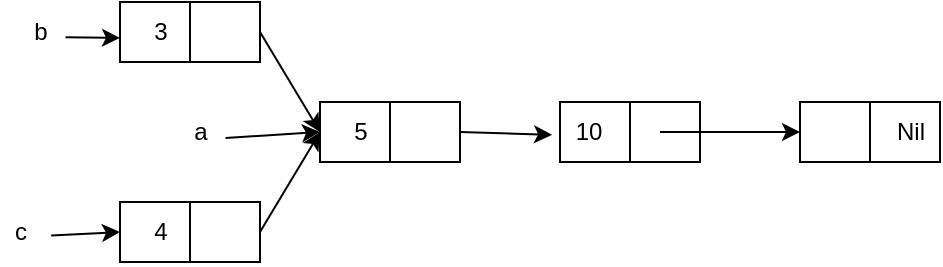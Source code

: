 <mxfile>
    <diagram id="D_W8LW5VlisBxVdVMx3O" name="第 1 页">
        <mxGraphModel dx="760" dy="614" grid="1" gridSize="10" guides="1" tooltips="1" connect="1" arrows="1" fold="1" page="1" pageScale="1" pageWidth="827" pageHeight="1169" math="0" shadow="0">
            <root>
                <mxCell id="0"/>
                <mxCell id="1" parent="0"/>
                <mxCell id="2" value="" style="rounded=0;whiteSpace=wrap;html=1;" vertex="1" parent="1">
                    <mxGeometry x="170" y="170" width="70" height="30" as="geometry"/>
                </mxCell>
                <mxCell id="3" value="" style="endArrow=none;html=1;exitX=0.5;exitY=1;exitDx=0;exitDy=0;entryX=0.5;entryY=0;entryDx=0;entryDy=0;" edge="1" parent="1" source="2" target="2">
                    <mxGeometry width="50" height="50" relative="1" as="geometry">
                        <mxPoint x="360" y="340" as="sourcePoint"/>
                        <mxPoint x="410" y="290" as="targetPoint"/>
                    </mxGeometry>
                </mxCell>
                <mxCell id="4" value="b" style="text;html=1;align=center;verticalAlign=middle;resizable=0;points=[];autosize=1;strokeColor=none;fillColor=none;" vertex="1" parent="1">
                    <mxGeometry x="120" y="175" width="20" height="20" as="geometry"/>
                </mxCell>
                <mxCell id="6" value="" style="rounded=0;whiteSpace=wrap;html=1;" vertex="1" parent="1">
                    <mxGeometry x="170" y="270" width="70" height="30" as="geometry"/>
                </mxCell>
                <mxCell id="7" value="" style="endArrow=none;html=1;exitX=0.5;exitY=1;exitDx=0;exitDy=0;entryX=0.5;entryY=0;entryDx=0;entryDy=0;" edge="1" source="6" target="6" parent="1">
                    <mxGeometry width="50" height="50" relative="1" as="geometry">
                        <mxPoint x="360" y="440" as="sourcePoint"/>
                        <mxPoint x="410" y="390" as="targetPoint"/>
                    </mxGeometry>
                </mxCell>
                <mxCell id="8" value="" style="rounded=0;whiteSpace=wrap;html=1;" vertex="1" parent="1">
                    <mxGeometry x="270" y="220" width="70" height="30" as="geometry"/>
                </mxCell>
                <mxCell id="9" value="" style="endArrow=none;html=1;exitX=0.5;exitY=1;exitDx=0;exitDy=0;entryX=0.5;entryY=0;entryDx=0;entryDy=0;" edge="1" source="8" target="8" parent="1">
                    <mxGeometry width="50" height="50" relative="1" as="geometry">
                        <mxPoint x="460" y="390" as="sourcePoint"/>
                        <mxPoint x="510" y="340" as="targetPoint"/>
                    </mxGeometry>
                </mxCell>
                <mxCell id="10" value="" style="rounded=0;whiteSpace=wrap;html=1;" vertex="1" parent="1">
                    <mxGeometry x="390" y="220" width="70" height="30" as="geometry"/>
                </mxCell>
                <mxCell id="11" value="" style="endArrow=none;html=1;exitX=0.5;exitY=1;exitDx=0;exitDy=0;entryX=0.5;entryY=0;entryDx=0;entryDy=0;" edge="1" source="10" target="10" parent="1">
                    <mxGeometry width="50" height="50" relative="1" as="geometry">
                        <mxPoint x="580" y="390" as="sourcePoint"/>
                        <mxPoint x="630" y="340" as="targetPoint"/>
                    </mxGeometry>
                </mxCell>
                <mxCell id="12" value="" style="rounded=0;whiteSpace=wrap;html=1;" vertex="1" parent="1">
                    <mxGeometry x="510" y="220" width="70" height="30" as="geometry"/>
                </mxCell>
                <mxCell id="13" value="" style="endArrow=none;html=1;exitX=0.5;exitY=1;exitDx=0;exitDy=0;entryX=0.5;entryY=0;entryDx=0;entryDy=0;" edge="1" source="12" target="12" parent="1">
                    <mxGeometry width="50" height="50" relative="1" as="geometry">
                        <mxPoint x="700" y="390" as="sourcePoint"/>
                        <mxPoint x="750" y="340" as="targetPoint"/>
                    </mxGeometry>
                </mxCell>
                <mxCell id="14" value="c" style="text;html=1;align=center;verticalAlign=middle;resizable=0;points=[];autosize=1;strokeColor=none;fillColor=none;" vertex="1" parent="1">
                    <mxGeometry x="110" y="275" width="20" height="20" as="geometry"/>
                </mxCell>
                <mxCell id="15" value="a" style="text;html=1;align=center;verticalAlign=middle;resizable=0;points=[];autosize=1;strokeColor=none;fillColor=none;" vertex="1" parent="1">
                    <mxGeometry x="200" y="225" width="20" height="20" as="geometry"/>
                </mxCell>
                <mxCell id="16" value="" style="endArrow=classic;html=1;exitX=1.14;exitY=0.63;exitDx=0;exitDy=0;exitPerimeter=0;" edge="1" parent="1" source="4">
                    <mxGeometry width="50" height="50" relative="1" as="geometry">
                        <mxPoint x="360" y="340" as="sourcePoint"/>
                        <mxPoint x="170" y="188" as="targetPoint"/>
                    </mxGeometry>
                </mxCell>
                <mxCell id="17" value="" style="endArrow=classic;html=1;exitX=1.28;exitY=0.59;exitDx=0;exitDy=0;exitPerimeter=0;entryX=0;entryY=0.5;entryDx=0;entryDy=0;" edge="1" parent="1" source="14" target="6">
                    <mxGeometry width="50" height="50" relative="1" as="geometry">
                        <mxPoint x="152.8" y="197.6" as="sourcePoint"/>
                        <mxPoint x="180" y="198" as="targetPoint"/>
                    </mxGeometry>
                </mxCell>
                <mxCell id="18" value="" style="endArrow=classic;html=1;exitX=1.14;exitY=0.65;exitDx=0;exitDy=0;exitPerimeter=0;entryX=0;entryY=0.5;entryDx=0;entryDy=0;" edge="1" parent="1" source="15" target="8">
                    <mxGeometry width="50" height="50" relative="1" as="geometry">
                        <mxPoint x="145.6" y="296.8" as="sourcePoint"/>
                        <mxPoint x="180" y="295" as="targetPoint"/>
                    </mxGeometry>
                </mxCell>
                <mxCell id="19" value="3" style="text;html=1;align=center;verticalAlign=middle;resizable=0;points=[];autosize=1;strokeColor=none;fillColor=none;" vertex="1" parent="1">
                    <mxGeometry x="180" y="175" width="20" height="20" as="geometry"/>
                </mxCell>
                <mxCell id="20" value="4" style="text;html=1;align=center;verticalAlign=middle;resizable=0;points=[];autosize=1;strokeColor=none;fillColor=none;" vertex="1" parent="1">
                    <mxGeometry x="180" y="275" width="20" height="20" as="geometry"/>
                </mxCell>
                <mxCell id="21" value="5" style="text;html=1;align=center;verticalAlign=middle;resizable=0;points=[];autosize=1;strokeColor=none;fillColor=none;" vertex="1" parent="1">
                    <mxGeometry x="280" y="225" width="20" height="20" as="geometry"/>
                </mxCell>
                <mxCell id="22" value="10" style="text;html=1;align=center;verticalAlign=middle;resizable=0;points=[];autosize=1;strokeColor=none;fillColor=none;" vertex="1" parent="1">
                    <mxGeometry x="388.5" y="225" width="30" height="20" as="geometry"/>
                </mxCell>
                <mxCell id="23" value="Nil" style="text;html=1;align=center;verticalAlign=middle;resizable=0;points=[];autosize=1;strokeColor=none;fillColor=none;" vertex="1" parent="1">
                    <mxGeometry x="550" y="225" width="30" height="20" as="geometry"/>
                </mxCell>
                <mxCell id="24" value="" style="endArrow=classic;html=1;exitX=1;exitY=0.5;exitDx=0;exitDy=0;entryX=0;entryY=0.5;entryDx=0;entryDy=0;" edge="1" parent="1" source="2" target="8">
                    <mxGeometry width="50" height="50" relative="1" as="geometry">
                        <mxPoint x="360" y="340" as="sourcePoint"/>
                        <mxPoint x="410" y="290" as="targetPoint"/>
                    </mxGeometry>
                </mxCell>
                <mxCell id="25" value="" style="endArrow=classic;html=1;exitX=1;exitY=0.5;exitDx=0;exitDy=0;entryX=0;entryY=0.5;entryDx=0;entryDy=0;" edge="1" parent="1" source="6" target="8">
                    <mxGeometry width="50" height="50" relative="1" as="geometry">
                        <mxPoint x="250" y="195" as="sourcePoint"/>
                        <mxPoint x="280" y="245" as="targetPoint"/>
                    </mxGeometry>
                </mxCell>
                <mxCell id="26" value="" style="endArrow=classic;html=1;exitX=1;exitY=0.5;exitDx=0;exitDy=0;entryX=-0.083;entryY=0.57;entryDx=0;entryDy=0;entryPerimeter=0;" edge="1" parent="1" source="8" target="22">
                    <mxGeometry width="50" height="50" relative="1" as="geometry">
                        <mxPoint x="250" y="295" as="sourcePoint"/>
                        <mxPoint x="280" y="245" as="targetPoint"/>
                    </mxGeometry>
                </mxCell>
                <mxCell id="27" value="" style="endArrow=classic;html=1;entryX=0;entryY=0.5;entryDx=0;entryDy=0;" edge="1" parent="1" target="12">
                    <mxGeometry width="50" height="50" relative="1" as="geometry">
                        <mxPoint x="440" y="235" as="sourcePoint"/>
                        <mxPoint x="396.01" y="246.4" as="targetPoint"/>
                    </mxGeometry>
                </mxCell>
            </root>
        </mxGraphModel>
    </diagram>
</mxfile>
